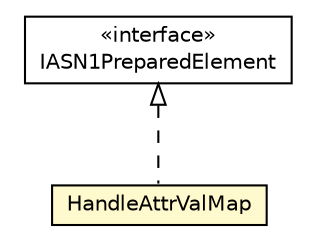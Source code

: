 #!/usr/local/bin/dot
#
# Class diagram 
# Generated by UMLGraph version R5_6-24-gf6e263 (http://www.umlgraph.org/)
#

digraph G {
	edge [fontname="Helvetica",fontsize=10,labelfontname="Helvetica",labelfontsize=10];
	node [fontname="Helvetica",fontsize=10,shape=plaintext];
	nodesep=0.25;
	ranksep=0.5;
	// org.universAAL.lddi.lib.ieeex73std.org.bn.coders.IASN1PreparedElement
	c168406 [label=<<table title="org.universAAL.lddi.lib.ieeex73std.org.bn.coders.IASN1PreparedElement" border="0" cellborder="1" cellspacing="0" cellpadding="2" port="p" href="../../org/bn/coders/IASN1PreparedElement.html">
		<tr><td><table border="0" cellspacing="0" cellpadding="1">
<tr><td align="center" balign="center"> &#171;interface&#187; </td></tr>
<tr><td align="center" balign="center"> IASN1PreparedElement </td></tr>
		</table></td></tr>
		</table>>, URL="../../org/bn/coders/IASN1PreparedElement.html", fontname="Helvetica", fontcolor="black", fontsize=10.0];
	// org.universAAL.lddi.lib.ieeex73std.x73.p20601.HandleAttrValMap
	c168555 [label=<<table title="org.universAAL.lddi.lib.ieeex73std.x73.p20601.HandleAttrValMap" border="0" cellborder="1" cellspacing="0" cellpadding="2" port="p" bgcolor="lemonChiffon" href="./HandleAttrValMap.html">
		<tr><td><table border="0" cellspacing="0" cellpadding="1">
<tr><td align="center" balign="center"> HandleAttrValMap </td></tr>
		</table></td></tr>
		</table>>, URL="./HandleAttrValMap.html", fontname="Helvetica", fontcolor="black", fontsize=10.0];
	//org.universAAL.lddi.lib.ieeex73std.x73.p20601.HandleAttrValMap implements org.universAAL.lddi.lib.ieeex73std.org.bn.coders.IASN1PreparedElement
	c168406:p -> c168555:p [dir=back,arrowtail=empty,style=dashed];
}

